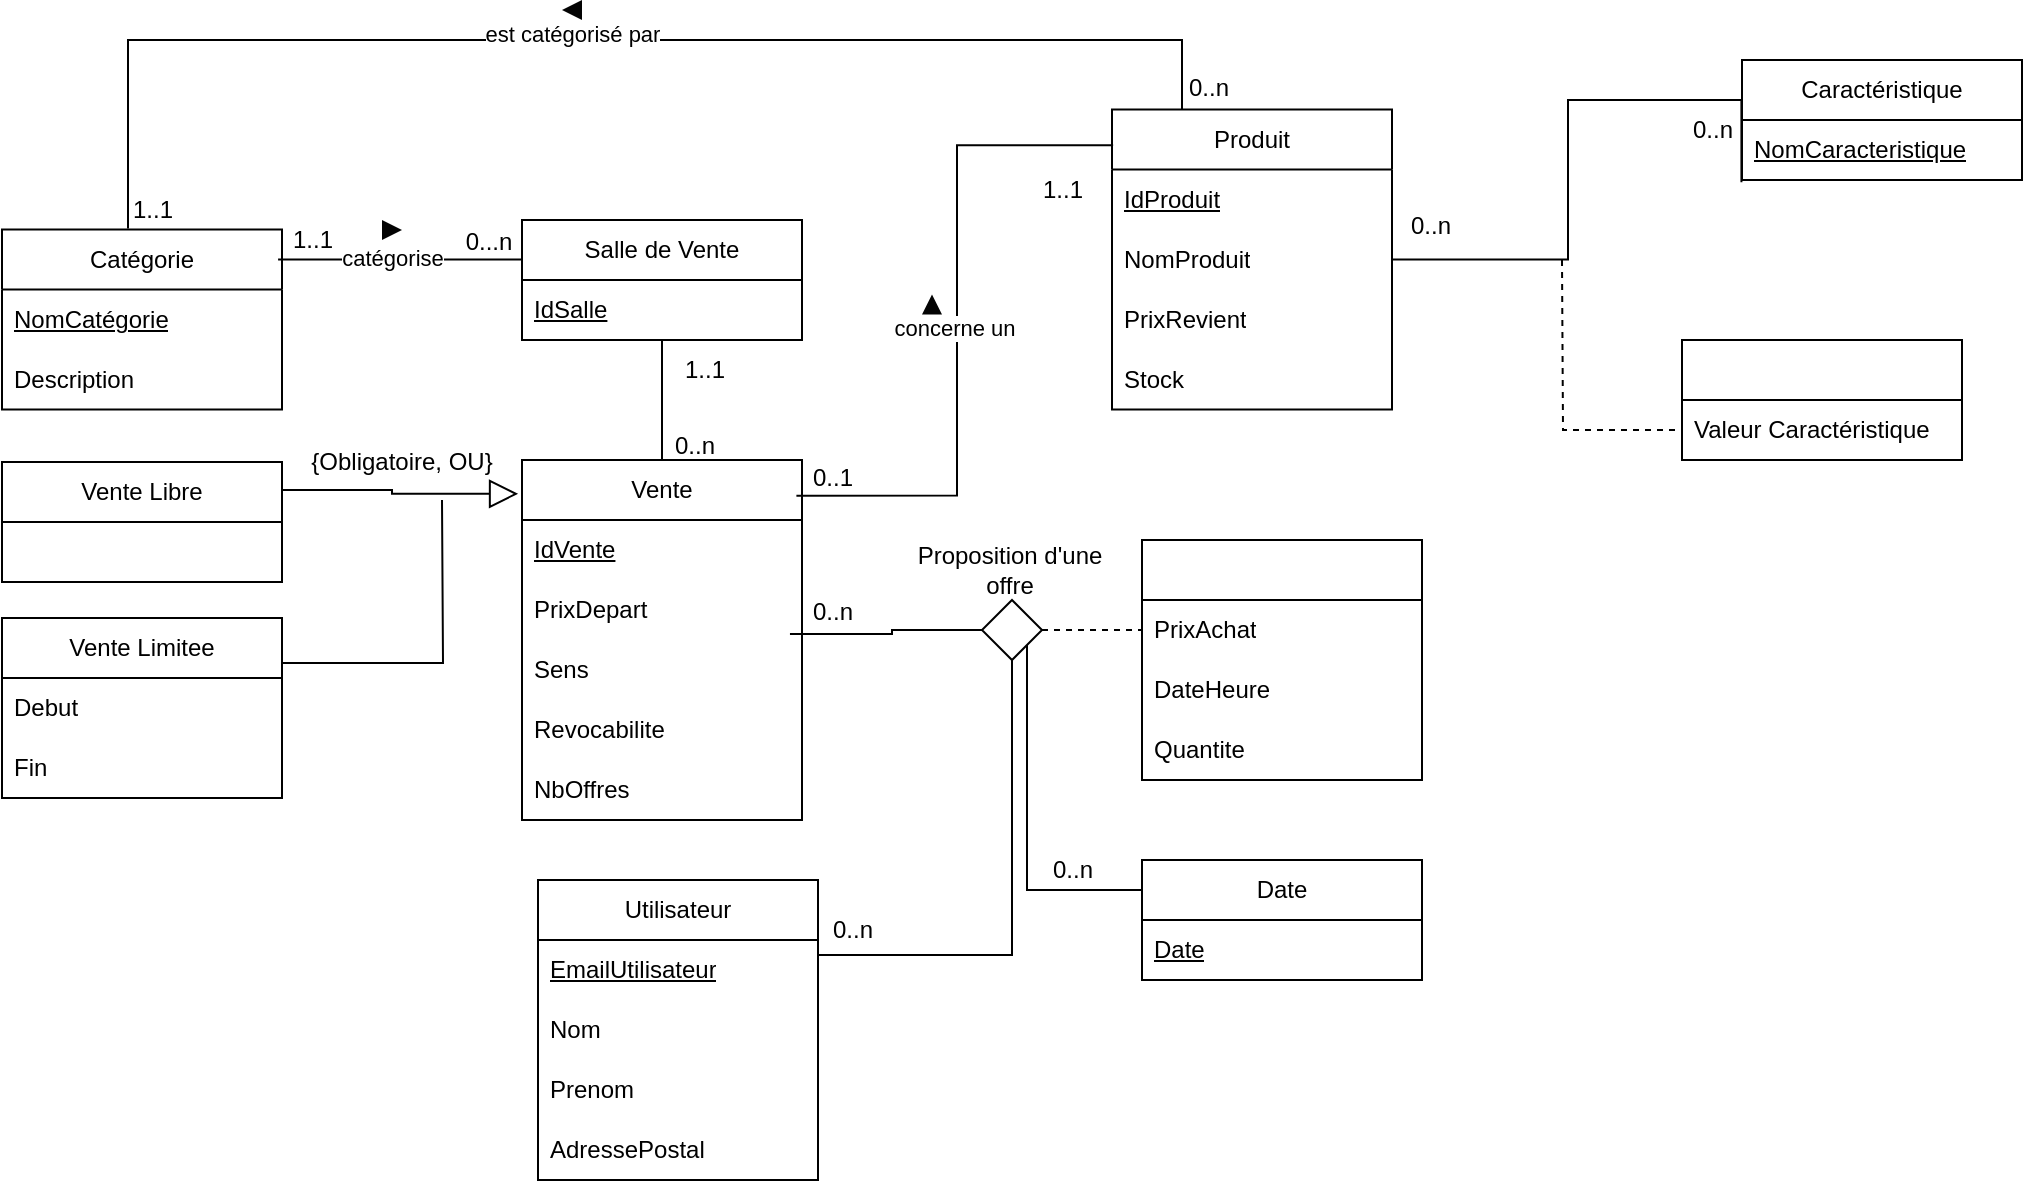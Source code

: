<mxfile version="24.9.0">
  <diagram name="Page-1" id="7s-9rBbujg-OCOURy1qG">
    <mxGraphModel dx="1364" dy="795" grid="1" gridSize="10" guides="1" tooltips="1" connect="1" arrows="1" fold="1" page="1" pageScale="1" pageWidth="850" pageHeight="1100" math="0" shadow="0">
      <root>
        <mxCell id="0" />
        <mxCell id="1" parent="0" />
        <mxCell id="VOmyKhaor0NexAgrMPtX-1" value="Produit" style="swimlane;fontStyle=0;childLayout=stackLayout;horizontal=1;startSize=30;horizontalStack=0;resizeParent=1;resizeParentMax=0;resizeLast=0;collapsible=1;marginBottom=0;whiteSpace=wrap;html=1;" parent="1" vertex="1">
          <mxGeometry x="615" y="224.75" width="140" height="150" as="geometry">
            <mxRectangle x="485" y="120" width="80" height="30" as="alternateBounds" />
          </mxGeometry>
        </mxCell>
        <mxCell id="VOmyKhaor0NexAgrMPtX-2" value="&lt;u&gt;IdProduit&lt;/u&gt;" style="text;strokeColor=none;fillColor=none;align=left;verticalAlign=middle;spacingLeft=4;spacingRight=4;overflow=hidden;points=[[0,0.5],[1,0.5]];portConstraint=eastwest;rotatable=0;whiteSpace=wrap;html=1;" parent="VOmyKhaor0NexAgrMPtX-1" vertex="1">
          <mxGeometry y="30" width="140" height="30" as="geometry" />
        </mxCell>
        <mxCell id="VOmyKhaor0NexAgrMPtX-3" value="NomProduit" style="text;strokeColor=none;fillColor=none;align=left;verticalAlign=middle;spacingLeft=4;spacingRight=4;overflow=hidden;points=[[0,0.5],[1,0.5]];portConstraint=eastwest;rotatable=0;whiteSpace=wrap;html=1;" parent="VOmyKhaor0NexAgrMPtX-1" vertex="1">
          <mxGeometry y="60" width="140" height="30" as="geometry" />
        </mxCell>
        <mxCell id="VOmyKhaor0NexAgrMPtX-4" value="PrixRevient" style="text;strokeColor=none;fillColor=none;align=left;verticalAlign=middle;spacingLeft=4;spacingRight=4;overflow=hidden;points=[[0,0.5],[1,0.5]];portConstraint=eastwest;rotatable=0;whiteSpace=wrap;html=1;" parent="VOmyKhaor0NexAgrMPtX-1" vertex="1">
          <mxGeometry y="90" width="140" height="30" as="geometry" />
        </mxCell>
        <mxCell id="VOmyKhaor0NexAgrMPtX-5" value="Stock" style="text;strokeColor=none;fillColor=none;align=left;verticalAlign=middle;spacingLeft=4;spacingRight=4;overflow=hidden;points=[[0,0.5],[1,0.5]];portConstraint=eastwest;rotatable=0;whiteSpace=wrap;html=1;" parent="VOmyKhaor0NexAgrMPtX-1" vertex="1">
          <mxGeometry y="120" width="140" height="30" as="geometry" />
        </mxCell>
        <mxCell id="VOmyKhaor0NexAgrMPtX-6" style="edgeStyle=orthogonalEdgeStyle;rounded=0;orthogonalLoop=1;jettySize=auto;html=1;exitX=1;exitY=0.25;exitDx=0;exitDy=0;endArrow=none;endFill=0;" parent="1" source="VOmyKhaor0NexAgrMPtX-7" edge="1">
          <mxGeometry relative="1" as="geometry">
            <mxPoint x="280" y="420" as="targetPoint" />
          </mxGeometry>
        </mxCell>
        <mxCell id="VOmyKhaor0NexAgrMPtX-7" value="Vente Limitee" style="swimlane;fontStyle=0;childLayout=stackLayout;horizontal=1;startSize=30;horizontalStack=0;resizeParent=1;resizeParentMax=0;resizeLast=0;collapsible=1;marginBottom=0;whiteSpace=wrap;html=1;" parent="1" vertex="1">
          <mxGeometry x="60" y="479" width="140" height="90" as="geometry" />
        </mxCell>
        <mxCell id="VOmyKhaor0NexAgrMPtX-8" value="Debut" style="text;strokeColor=none;fillColor=none;align=left;verticalAlign=middle;spacingLeft=4;spacingRight=4;overflow=hidden;points=[[0,0.5],[1,0.5]];portConstraint=eastwest;rotatable=0;whiteSpace=wrap;html=1;" parent="VOmyKhaor0NexAgrMPtX-7" vertex="1">
          <mxGeometry y="30" width="140" height="30" as="geometry" />
        </mxCell>
        <mxCell id="VOmyKhaor0NexAgrMPtX-9" value="Fin" style="text;strokeColor=none;fillColor=none;align=left;verticalAlign=middle;spacingLeft=4;spacingRight=4;overflow=hidden;points=[[0,0.5],[1,0.5]];portConstraint=eastwest;rotatable=0;whiteSpace=wrap;html=1;" parent="VOmyKhaor0NexAgrMPtX-7" vertex="1">
          <mxGeometry y="60" width="140" height="30" as="geometry" />
        </mxCell>
        <mxCell id="VOmyKhaor0NexAgrMPtX-10" value="Vente Libre" style="swimlane;fontStyle=0;childLayout=stackLayout;horizontal=1;startSize=30;horizontalStack=0;resizeParent=1;resizeParentMax=0;resizeLast=0;collapsible=1;marginBottom=0;whiteSpace=wrap;html=1;" parent="1" vertex="1">
          <mxGeometry x="60" y="401" width="140" height="60" as="geometry" />
        </mxCell>
        <mxCell id="VOmyKhaor0NexAgrMPtX-11" style="edgeStyle=orthogonalEdgeStyle;rounded=0;orthogonalLoop=1;jettySize=auto;html=1;exitX=0.5;exitY=0;exitDx=0;exitDy=0;entryX=0.5;entryY=1;entryDx=0;entryDy=0;endArrow=none;endFill=0;" parent="1" source="VOmyKhaor0NexAgrMPtX-12" target="VOmyKhaor0NexAgrMPtX-19" edge="1">
          <mxGeometry relative="1" as="geometry" />
        </mxCell>
        <mxCell id="VOmyKhaor0NexAgrMPtX-12" value="Vente" style="swimlane;fontStyle=0;childLayout=stackLayout;horizontal=1;startSize=30;horizontalStack=0;resizeParent=1;resizeParentMax=0;resizeLast=0;collapsible=1;marginBottom=0;whiteSpace=wrap;html=1;" parent="1" vertex="1">
          <mxGeometry x="320" y="400" width="140" height="180" as="geometry" />
        </mxCell>
        <mxCell id="VOmyKhaor0NexAgrMPtX-13" value="&lt;u&gt;IdVente&lt;/u&gt;" style="text;strokeColor=none;fillColor=none;align=left;verticalAlign=middle;spacingLeft=4;spacingRight=4;overflow=hidden;points=[[0,0.5],[1,0.5]];portConstraint=eastwest;rotatable=0;whiteSpace=wrap;html=1;" parent="VOmyKhaor0NexAgrMPtX-12" vertex="1">
          <mxGeometry y="30" width="140" height="30" as="geometry" />
        </mxCell>
        <mxCell id="VOmyKhaor0NexAgrMPtX-14" value="PrixDepart" style="text;strokeColor=none;fillColor=none;align=left;verticalAlign=middle;spacingLeft=4;spacingRight=4;overflow=hidden;points=[[0,0.5],[1,0.5]];portConstraint=eastwest;rotatable=0;whiteSpace=wrap;html=1;" parent="VOmyKhaor0NexAgrMPtX-12" vertex="1">
          <mxGeometry y="60" width="140" height="30" as="geometry" />
        </mxCell>
        <mxCell id="VOmyKhaor0NexAgrMPtX-15" value="Sens" style="text;strokeColor=none;fillColor=none;align=left;verticalAlign=middle;spacingLeft=4;spacingRight=4;overflow=hidden;points=[[0,0.5],[1,0.5]];portConstraint=eastwest;rotatable=0;whiteSpace=wrap;html=1;" parent="VOmyKhaor0NexAgrMPtX-12" vertex="1">
          <mxGeometry y="90" width="140" height="30" as="geometry" />
        </mxCell>
        <mxCell id="VOmyKhaor0NexAgrMPtX-16" value="Revocabilite" style="text;strokeColor=none;fillColor=none;align=left;verticalAlign=middle;spacingLeft=4;spacingRight=4;overflow=hidden;points=[[0,0.5],[1,0.5]];portConstraint=eastwest;rotatable=0;whiteSpace=wrap;html=1;" parent="VOmyKhaor0NexAgrMPtX-12" vertex="1">
          <mxGeometry y="120" width="140" height="30" as="geometry" />
        </mxCell>
        <mxCell id="VOmyKhaor0NexAgrMPtX-17" value="NbOffres" style="text;strokeColor=none;fillColor=none;align=left;verticalAlign=middle;spacingLeft=4;spacingRight=4;overflow=hidden;points=[[0,0.5],[1,0.5]];portConstraint=eastwest;rotatable=0;whiteSpace=wrap;html=1;" parent="VOmyKhaor0NexAgrMPtX-12" vertex="1">
          <mxGeometry y="150" width="140" height="30" as="geometry" />
        </mxCell>
        <mxCell id="VOmyKhaor0NexAgrMPtX-18" style="edgeStyle=orthogonalEdgeStyle;rounded=0;orthogonalLoop=1;jettySize=auto;html=1;exitX=0.5;exitY=0;exitDx=0;exitDy=0;endArrow=diamond;endFill=1;strokeWidth=1;endSize=13;entryX=0.5;entryY=0;entryDx=0;entryDy=0;" parent="1" source="VOmyKhaor0NexAgrMPtX-19" target="VOmyKhaor0NexAgrMPtX-19" edge="1">
          <mxGeometry relative="1" as="geometry" />
        </mxCell>
        <mxCell id="VOmyKhaor0NexAgrMPtX-19" value="Salle de Vente" style="swimlane;fontStyle=0;childLayout=stackLayout;horizontal=1;startSize=30;horizontalStack=0;resizeParent=1;resizeParentMax=0;resizeLast=0;collapsible=1;marginBottom=0;whiteSpace=wrap;html=1;" parent="1" vertex="1">
          <mxGeometry x="320" y="280" width="140" height="60" as="geometry" />
        </mxCell>
        <mxCell id="VOmyKhaor0NexAgrMPtX-20" value="&lt;u&gt;IdSalle&lt;/u&gt;" style="text;strokeColor=none;fillColor=none;align=left;verticalAlign=middle;spacingLeft=4;spacingRight=4;overflow=hidden;points=[[0,0.5],[1,0.5]];portConstraint=eastwest;rotatable=0;whiteSpace=wrap;html=1;" parent="VOmyKhaor0NexAgrMPtX-19" vertex="1">
          <mxGeometry y="30" width="140" height="30" as="geometry" />
        </mxCell>
        <mxCell id="VOmyKhaor0NexAgrMPtX-21" style="edgeStyle=orthogonalEdgeStyle;rounded=0;orthogonalLoop=1;jettySize=auto;html=1;exitX=1;exitY=0.25;exitDx=0;exitDy=0;entryX=0.5;entryY=1;entryDx=0;entryDy=0;endArrow=none;endFill=0;" parent="1" source="VOmyKhaor0NexAgrMPtX-22" target="VOmyKhaor0NexAgrMPtX-59" edge="1">
          <mxGeometry relative="1" as="geometry" />
        </mxCell>
        <mxCell id="VOmyKhaor0NexAgrMPtX-22" value="Utilisateur" style="swimlane;fontStyle=0;childLayout=stackLayout;horizontal=1;startSize=30;horizontalStack=0;resizeParent=1;resizeParentMax=0;resizeLast=0;collapsible=1;marginBottom=0;whiteSpace=wrap;html=1;" parent="1" vertex="1">
          <mxGeometry x="328" y="610" width="140" height="150" as="geometry">
            <mxRectangle x="580" y="170" width="80" height="30" as="alternateBounds" />
          </mxGeometry>
        </mxCell>
        <mxCell id="VOmyKhaor0NexAgrMPtX-23" value="&lt;u&gt;EmailUtilisateur&lt;/u&gt;" style="text;strokeColor=none;fillColor=none;align=left;verticalAlign=middle;spacingLeft=4;spacingRight=4;overflow=hidden;points=[[0,0.5],[1,0.5]];portConstraint=eastwest;rotatable=0;whiteSpace=wrap;html=1;" parent="VOmyKhaor0NexAgrMPtX-22" vertex="1">
          <mxGeometry y="30" width="140" height="30" as="geometry" />
        </mxCell>
        <mxCell id="VOmyKhaor0NexAgrMPtX-24" value="Nom" style="text;strokeColor=none;fillColor=none;align=left;verticalAlign=middle;spacingLeft=4;spacingRight=4;overflow=hidden;points=[[0,0.5],[1,0.5]];portConstraint=eastwest;rotatable=0;whiteSpace=wrap;html=1;" parent="VOmyKhaor0NexAgrMPtX-22" vertex="1">
          <mxGeometry y="60" width="140" height="30" as="geometry" />
        </mxCell>
        <mxCell id="VOmyKhaor0NexAgrMPtX-25" value="Prenom" style="text;strokeColor=none;fillColor=none;align=left;verticalAlign=middle;spacingLeft=4;spacingRight=4;overflow=hidden;points=[[0,0.5],[1,0.5]];portConstraint=eastwest;rotatable=0;whiteSpace=wrap;html=1;" parent="VOmyKhaor0NexAgrMPtX-22" vertex="1">
          <mxGeometry y="90" width="140" height="30" as="geometry" />
        </mxCell>
        <mxCell id="VOmyKhaor0NexAgrMPtX-26" value="AdressePostal" style="text;strokeColor=none;fillColor=none;align=left;verticalAlign=middle;spacingLeft=4;spacingRight=4;overflow=hidden;points=[[0,0.5],[1,0.5]];portConstraint=eastwest;rotatable=0;whiteSpace=wrap;html=1;" parent="VOmyKhaor0NexAgrMPtX-22" vertex="1">
          <mxGeometry y="120" width="140" height="30" as="geometry" />
        </mxCell>
        <mxCell id="VOmyKhaor0NexAgrMPtX-27" value="&lt;div&gt;Caractéristique&lt;/div&gt;" style="swimlane;fontStyle=0;childLayout=stackLayout;horizontal=1;startSize=30;horizontalStack=0;resizeParent=1;resizeParentMax=0;resizeLast=0;collapsible=1;marginBottom=0;whiteSpace=wrap;html=1;" parent="1" vertex="1">
          <mxGeometry x="930" y="200" width="140" height="60" as="geometry">
            <mxRectangle x="580" y="170" width="80" height="30" as="alternateBounds" />
          </mxGeometry>
        </mxCell>
        <mxCell id="VOmyKhaor0NexAgrMPtX-28" value="&lt;u&gt;NomCaracteristique&lt;/u&gt;" style="text;strokeColor=none;fillColor=none;align=left;verticalAlign=middle;spacingLeft=4;spacingRight=4;overflow=hidden;points=[[0,0.5],[1,0.5]];portConstraint=eastwest;rotatable=0;whiteSpace=wrap;html=1;" parent="VOmyKhaor0NexAgrMPtX-27" vertex="1">
          <mxGeometry y="30" width="140" height="30" as="geometry" />
        </mxCell>
        <mxCell id="VOmyKhaor0NexAgrMPtX-29" value="&lt;div&gt;{Obligatoire, OU}&lt;/div&gt;" style="text;html=1;align=center;verticalAlign=middle;whiteSpace=wrap;rounded=0;" parent="1" vertex="1">
          <mxGeometry x="210" y="386" width="100" height="30" as="geometry" />
        </mxCell>
        <mxCell id="VOmyKhaor0NexAgrMPtX-30" value="" style="swimlane;fontStyle=0;childLayout=stackLayout;horizontal=1;startSize=30;horizontalStack=0;resizeParent=1;resizeParentMax=0;resizeLast=0;collapsible=1;marginBottom=0;whiteSpace=wrap;html=1;" parent="1" vertex="1">
          <mxGeometry x="630" y="440" width="140" height="120" as="geometry">
            <mxRectangle x="485" y="280" width="80" height="30" as="alternateBounds" />
          </mxGeometry>
        </mxCell>
        <mxCell id="VOmyKhaor0NexAgrMPtX-31" value="PrixAchat" style="text;strokeColor=none;fillColor=none;align=left;verticalAlign=middle;spacingLeft=4;spacingRight=4;overflow=hidden;points=[[0,0.5],[1,0.5]];portConstraint=eastwest;rotatable=0;whiteSpace=wrap;html=1;" parent="VOmyKhaor0NexAgrMPtX-30" vertex="1">
          <mxGeometry y="30" width="140" height="30" as="geometry" />
        </mxCell>
        <mxCell id="VOmyKhaor0NexAgrMPtX-32" value="DateHeure" style="text;strokeColor=none;fillColor=none;align=left;verticalAlign=middle;spacingLeft=4;spacingRight=4;overflow=hidden;points=[[0,0.5],[1,0.5]];portConstraint=eastwest;rotatable=0;whiteSpace=wrap;html=1;" parent="VOmyKhaor0NexAgrMPtX-30" vertex="1">
          <mxGeometry y="60" width="140" height="30" as="geometry" />
        </mxCell>
        <mxCell id="VOmyKhaor0NexAgrMPtX-33" value="Quantite" style="text;strokeColor=none;fillColor=none;align=left;verticalAlign=middle;spacingLeft=4;spacingRight=4;overflow=hidden;points=[[0,0.5],[1,0.5]];portConstraint=eastwest;rotatable=0;whiteSpace=wrap;html=1;" parent="VOmyKhaor0NexAgrMPtX-30" vertex="1">
          <mxGeometry y="90" width="140" height="30" as="geometry" />
        </mxCell>
        <mxCell id="VOmyKhaor0NexAgrMPtX-34" value="Catégorie" style="swimlane;fontStyle=0;childLayout=stackLayout;horizontal=1;startSize=30;horizontalStack=0;resizeParent=1;resizeParentMax=0;resizeLast=0;collapsible=1;marginBottom=0;whiteSpace=wrap;html=1;" parent="1" vertex="1">
          <mxGeometry x="60" y="284.75" width="140" height="90" as="geometry" />
        </mxCell>
        <mxCell id="VOmyKhaor0NexAgrMPtX-35" value="&lt;u&gt;NomCatégorie&lt;/u&gt;" style="text;strokeColor=none;fillColor=none;align=left;verticalAlign=middle;spacingLeft=4;spacingRight=4;overflow=hidden;points=[[0,0.5],[1,0.5]];portConstraint=eastwest;rotatable=0;whiteSpace=wrap;html=1;" parent="VOmyKhaor0NexAgrMPtX-34" vertex="1">
          <mxGeometry y="30" width="140" height="30" as="geometry" />
        </mxCell>
        <mxCell id="VOmyKhaor0NexAgrMPtX-36" value="Description" style="text;strokeColor=none;fillColor=none;align=left;verticalAlign=middle;spacingLeft=4;spacingRight=4;overflow=hidden;points=[[0,0.5],[1,0.5]];portConstraint=eastwest;rotatable=0;whiteSpace=wrap;html=1;" parent="VOmyKhaor0NexAgrMPtX-34" vertex="1">
          <mxGeometry y="60" width="140" height="30" as="geometry" />
        </mxCell>
        <mxCell id="VOmyKhaor0NexAgrMPtX-37" style="edgeStyle=orthogonalEdgeStyle;rounded=0;orthogonalLoop=1;jettySize=auto;html=1;exitX=0;exitY=0.25;exitDx=0;exitDy=0;entryX=0.986;entryY=0.167;entryDx=0;entryDy=0;entryPerimeter=0;endArrow=none;endFill=0;" parent="1" source="VOmyKhaor0NexAgrMPtX-19" target="VOmyKhaor0NexAgrMPtX-34" edge="1">
          <mxGeometry relative="1" as="geometry">
            <Array as="points">
              <mxPoint x="320" y="300" />
            </Array>
          </mxGeometry>
        </mxCell>
        <mxCell id="VOmyKhaor0NexAgrMPtX-38" value="catégorise" style="edgeLabel;html=1;align=center;verticalAlign=middle;resizable=0;points=[];" parent="VOmyKhaor0NexAgrMPtX-37" vertex="1" connectable="0">
          <mxGeometry x="0.101" y="-1" relative="1" as="geometry">
            <mxPoint as="offset" />
          </mxGeometry>
        </mxCell>
        <mxCell id="VOmyKhaor0NexAgrMPtX-39" value="1..1" style="text;html=1;align=center;verticalAlign=middle;resizable=0;points=[];autosize=1;strokeColor=none;fillColor=none;" parent="1" vertex="1">
          <mxGeometry x="195" y="275" width="40" height="30" as="geometry" />
        </mxCell>
        <mxCell id="VOmyKhaor0NexAgrMPtX-40" value="0...n" style="text;html=1;align=center;verticalAlign=middle;resizable=0;points=[];autosize=1;strokeColor=none;fillColor=none;" parent="1" vertex="1">
          <mxGeometry x="278" y="276" width="50" height="30" as="geometry" />
        </mxCell>
        <mxCell id="VOmyKhaor0NexAgrMPtX-41" value="1..1" style="text;html=1;align=center;verticalAlign=middle;resizable=0;points=[];autosize=1;strokeColor=none;fillColor=none;" parent="1" vertex="1">
          <mxGeometry x="570" y="250" width="40" height="30" as="geometry" />
        </mxCell>
        <mxCell id="VOmyKhaor0NexAgrMPtX-42" value="&lt;div&gt;1..1&lt;/div&gt;" style="text;html=1;align=center;verticalAlign=middle;resizable=0;points=[];autosize=1;strokeColor=none;fillColor=none;" parent="1" vertex="1">
          <mxGeometry x="391" y="340" width="40" height="30" as="geometry" />
        </mxCell>
        <mxCell id="VOmyKhaor0NexAgrMPtX-43" value="&lt;div&gt;0..n&lt;/div&gt;" style="text;html=1;align=center;verticalAlign=middle;resizable=0;points=[];autosize=1;strokeColor=none;fillColor=none;" parent="1" vertex="1">
          <mxGeometry x="386" y="378" width="40" height="30" as="geometry" />
        </mxCell>
        <mxCell id="VOmyKhaor0NexAgrMPtX-44" value="0..1" style="text;html=1;align=center;verticalAlign=middle;resizable=0;points=[];autosize=1;strokeColor=none;fillColor=none;" parent="1" vertex="1">
          <mxGeometry x="455" y="394" width="40" height="30" as="geometry" />
        </mxCell>
        <mxCell id="VOmyKhaor0NexAgrMPtX-45" value="&lt;div&gt;0..n&lt;/div&gt;" style="text;html=1;align=center;verticalAlign=middle;resizable=0;points=[];autosize=1;strokeColor=none;fillColor=none;" parent="1" vertex="1">
          <mxGeometry x="643" y="199" width="40" height="30" as="geometry" />
        </mxCell>
        <mxCell id="VOmyKhaor0NexAgrMPtX-48" style="edgeStyle=orthogonalEdgeStyle;rounded=0;orthogonalLoop=1;jettySize=auto;html=1;exitX=0.98;exitY=0.099;exitDx=0;exitDy=0;entryX=0.004;entryY=0.119;entryDx=0;entryDy=0;entryPerimeter=0;exitPerimeter=0;endArrow=none;endFill=0;" parent="1" source="VOmyKhaor0NexAgrMPtX-12" target="VOmyKhaor0NexAgrMPtX-1" edge="1">
          <mxGeometry relative="1" as="geometry" />
        </mxCell>
        <mxCell id="VOmyKhaor0NexAgrMPtX-49" value="concerne un" style="edgeLabel;html=1;align=center;verticalAlign=middle;resizable=0;points=[];" parent="VOmyKhaor0NexAgrMPtX-48" vertex="1" connectable="0">
          <mxGeometry x="-0.016" y="3" relative="1" as="geometry">
            <mxPoint x="1" as="offset" />
          </mxGeometry>
        </mxCell>
        <mxCell id="VOmyKhaor0NexAgrMPtX-50" style="edgeStyle=orthogonalEdgeStyle;rounded=0;orthogonalLoop=1;jettySize=auto;html=1;exitX=0.25;exitY=0;exitDx=0;exitDy=0;entryX=0.45;entryY=-0.006;entryDx=0;entryDy=0;entryPerimeter=0;endArrow=none;endFill=0;" parent="1" source="VOmyKhaor0NexAgrMPtX-1" target="VOmyKhaor0NexAgrMPtX-34" edge="1">
          <mxGeometry relative="1" as="geometry">
            <Array as="points">
              <mxPoint x="645" y="190" />
              <mxPoint x="183" y="190" />
            </Array>
          </mxGeometry>
        </mxCell>
        <mxCell id="VOmyKhaor0NexAgrMPtX-51" value="est catégorisé par" style="edgeLabel;html=1;align=center;verticalAlign=middle;resizable=0;points=[];" parent="VOmyKhaor0NexAgrMPtX-50" vertex="1" connectable="0">
          <mxGeometry x="0.036" y="-3" relative="1" as="geometry">
            <mxPoint as="offset" />
          </mxGeometry>
        </mxCell>
        <mxCell id="VOmyKhaor0NexAgrMPtX-53" style="edgeStyle=orthogonalEdgeStyle;rounded=0;orthogonalLoop=1;jettySize=auto;html=1;exitX=1;exitY=0.5;exitDx=0;exitDy=0;entryX=-0.002;entryY=0.039;entryDx=0;entryDy=0;endArrow=none;endFill=0;entryPerimeter=0;" parent="1" source="VOmyKhaor0NexAgrMPtX-3" edge="1">
          <mxGeometry relative="1" as="geometry">
            <mxPoint x="929.72" y="261.17" as="targetPoint" />
            <Array as="points">
              <mxPoint x="843" y="300" />
              <mxPoint x="843" y="220" />
              <mxPoint x="930" y="220" />
            </Array>
          </mxGeometry>
        </mxCell>
        <mxCell id="VOmyKhaor0NexAgrMPtX-56" style="edgeStyle=orthogonalEdgeStyle;rounded=0;orthogonalLoop=1;jettySize=auto;html=1;exitX=1;exitY=0.25;exitDx=0;exitDy=0;entryX=-0.014;entryY=0.094;entryDx=0;entryDy=0;entryPerimeter=0;endArrow=block;endFill=0;endSize=12;" parent="1" source="VOmyKhaor0NexAgrMPtX-10" target="VOmyKhaor0NexAgrMPtX-12" edge="1">
          <mxGeometry relative="1" as="geometry">
            <Array as="points">
              <mxPoint x="255" y="415" />
              <mxPoint x="255" y="417" />
            </Array>
          </mxGeometry>
        </mxCell>
        <mxCell id="VOmyKhaor0NexAgrMPtX-57" value="1..1" style="text;html=1;align=center;verticalAlign=middle;resizable=0;points=[];autosize=1;strokeColor=none;fillColor=none;" parent="1" vertex="1">
          <mxGeometry x="115" y="259.5" width="40" height="30" as="geometry" />
        </mxCell>
        <mxCell id="VOmyKhaor0NexAgrMPtX-58" style="edgeStyle=orthogonalEdgeStyle;rounded=0;orthogonalLoop=1;jettySize=auto;html=1;exitX=1;exitY=0.5;exitDx=0;exitDy=0;endArrow=none;endFill=0;dashed=1;" parent="1" source="VOmyKhaor0NexAgrMPtX-59" target="VOmyKhaor0NexAgrMPtX-31" edge="1">
          <mxGeometry relative="1" as="geometry" />
        </mxCell>
        <mxCell id="VOmyKhaor0NexAgrMPtX-59" value="" style="rhombus;whiteSpace=wrap;html=1;" parent="1" vertex="1">
          <mxGeometry x="550" y="470" width="30" height="30" as="geometry" />
        </mxCell>
        <mxCell id="VOmyKhaor0NexAgrMPtX-60" style="edgeStyle=orthogonalEdgeStyle;rounded=0;orthogonalLoop=1;jettySize=auto;html=1;exitX=0.957;exitY=0.9;exitDx=0;exitDy=0;entryX=0;entryY=0.5;entryDx=0;entryDy=0;endArrow=none;endFill=0;exitPerimeter=0;" parent="1" source="VOmyKhaor0NexAgrMPtX-14" target="VOmyKhaor0NexAgrMPtX-59" edge="1">
          <mxGeometry relative="1" as="geometry" />
        </mxCell>
        <mxCell id="VOmyKhaor0NexAgrMPtX-62" value="Proposition d&#39;une offre" style="text;html=1;align=center;verticalAlign=middle;whiteSpace=wrap;rounded=0;" parent="1" vertex="1">
          <mxGeometry x="514" y="442" width="100" height="25" as="geometry" />
        </mxCell>
        <mxCell id="VOmyKhaor0NexAgrMPtX-63" value="0..n" style="text;html=1;align=center;verticalAlign=middle;resizable=0;points=[];autosize=1;strokeColor=none;fillColor=none;" parent="1" vertex="1">
          <mxGeometry x="455" y="461" width="40" height="30" as="geometry" />
        </mxCell>
        <mxCell id="VOmyKhaor0NexAgrMPtX-65" value="0..n" style="text;html=1;align=center;verticalAlign=middle;resizable=0;points=[];autosize=1;strokeColor=none;fillColor=none;" parent="1" vertex="1">
          <mxGeometry x="465" y="620" width="40" height="30" as="geometry" />
        </mxCell>
        <mxCell id="VOmyKhaor0NexAgrMPtX-66" value="&lt;div&gt;0..n&lt;/div&gt;&lt;div&gt;&lt;br&gt;&lt;/div&gt;" style="text;html=1;align=center;verticalAlign=middle;resizable=0;points=[];autosize=1;strokeColor=none;fillColor=none;" parent="1" vertex="1">
          <mxGeometry x="754" y="270" width="40" height="40" as="geometry" />
        </mxCell>
        <mxCell id="VOmyKhaor0NexAgrMPtX-67" value="&lt;div&gt;0..n&lt;/div&gt;" style="text;html=1;align=center;verticalAlign=middle;resizable=0;points=[];autosize=1;strokeColor=none;fillColor=none;" parent="1" vertex="1">
          <mxGeometry x="895" y="220" width="40" height="30" as="geometry" />
        </mxCell>
        <mxCell id="VOmyKhaor0NexAgrMPtX-68" value="" style="triangle;whiteSpace=wrap;html=1;fillColor=#030303;fillStyle=solid;strokeColor=none;" parent="1" vertex="1">
          <mxGeometry x="250" y="280" width="10" height="10" as="geometry" />
        </mxCell>
        <mxCell id="VOmyKhaor0NexAgrMPtX-69" value="" style="triangle;whiteSpace=wrap;html=1;fillColor=#030303;fillStyle=solid;strokeColor=none;rotation=-180;" parent="1" vertex="1">
          <mxGeometry x="340" y="170" width="10" height="10" as="geometry" />
        </mxCell>
        <mxCell id="VOmyKhaor0NexAgrMPtX-70" value="" style="triangle;whiteSpace=wrap;html=1;fillColor=#030303;fillStyle=solid;strokeColor=none;rotation=-90;" parent="1" vertex="1">
          <mxGeometry x="520" y="317.25" width="10" height="10" as="geometry" />
        </mxCell>
        <mxCell id="VOmyKhaor0NexAgrMPtX-72" value="Date" style="swimlane;fontStyle=0;childLayout=stackLayout;horizontal=1;startSize=30;horizontalStack=0;resizeParent=1;resizeParentMax=0;resizeLast=0;collapsible=1;marginBottom=0;whiteSpace=wrap;html=1;" parent="1" vertex="1">
          <mxGeometry x="630" y="600" width="140" height="60" as="geometry">
            <mxRectangle x="580" y="170" width="80" height="30" as="alternateBounds" />
          </mxGeometry>
        </mxCell>
        <mxCell id="VOmyKhaor0NexAgrMPtX-73" value="&lt;u&gt;Date&lt;/u&gt;" style="text;strokeColor=none;fillColor=none;align=left;verticalAlign=middle;spacingLeft=4;spacingRight=4;overflow=hidden;points=[[0,0.5],[1,0.5]];portConstraint=eastwest;rotatable=0;whiteSpace=wrap;html=1;" parent="VOmyKhaor0NexAgrMPtX-72" vertex="1">
          <mxGeometry y="30" width="140" height="30" as="geometry" />
        </mxCell>
        <mxCell id="VOmyKhaor0NexAgrMPtX-77" style="edgeStyle=orthogonalEdgeStyle;rounded=0;orthogonalLoop=1;jettySize=auto;html=1;exitX=0;exitY=0.25;exitDx=0;exitDy=0;endArrow=none;endFill=0;entryX=1;entryY=1;entryDx=0;entryDy=0;" parent="1" source="VOmyKhaor0NexAgrMPtX-72" target="VOmyKhaor0NexAgrMPtX-59" edge="1">
          <mxGeometry relative="1" as="geometry">
            <mxPoint x="505" y="668" as="sourcePoint" />
            <mxPoint x="580" y="490" as="targetPoint" />
          </mxGeometry>
        </mxCell>
        <mxCell id="l_W5xOYZQWur_Qbe1HGq-1" value="" style="swimlane;fontStyle=0;childLayout=stackLayout;horizontal=1;startSize=30;horizontalStack=0;resizeParent=1;resizeParentMax=0;resizeLast=0;collapsible=1;marginBottom=0;whiteSpace=wrap;html=1;" vertex="1" parent="1">
          <mxGeometry x="900" y="340" width="140" height="60" as="geometry">
            <mxRectangle x="485" y="280" width="80" height="30" as="alternateBounds" />
          </mxGeometry>
        </mxCell>
        <mxCell id="l_W5xOYZQWur_Qbe1HGq-2" value="&lt;div&gt;Valeur Caractéristique&lt;/div&gt;" style="text;strokeColor=none;fillColor=none;align=left;verticalAlign=middle;spacingLeft=4;spacingRight=4;overflow=hidden;points=[[0,0.5],[1,0.5]];portConstraint=eastwest;rotatable=0;whiteSpace=wrap;html=1;" vertex="1" parent="l_W5xOYZQWur_Qbe1HGq-1">
          <mxGeometry y="30" width="140" height="30" as="geometry" />
        </mxCell>
        <mxCell id="l_W5xOYZQWur_Qbe1HGq-5" style="edgeStyle=orthogonalEdgeStyle;rounded=0;orthogonalLoop=1;jettySize=auto;html=1;endArrow=none;endFill=0;dashed=1;" edge="1" parent="1" target="l_W5xOYZQWur_Qbe1HGq-2">
          <mxGeometry relative="1" as="geometry">
            <mxPoint x="840" y="300" as="sourcePoint" />
          </mxGeometry>
        </mxCell>
        <mxCell id="l_W5xOYZQWur_Qbe1HGq-6" value="&lt;div&gt;0..n&lt;/div&gt;" style="text;html=1;align=center;verticalAlign=middle;resizable=0;points=[];autosize=1;strokeColor=none;fillColor=none;" vertex="1" parent="1">
          <mxGeometry x="575" y="590" width="40" height="30" as="geometry" />
        </mxCell>
      </root>
    </mxGraphModel>
  </diagram>
</mxfile>
